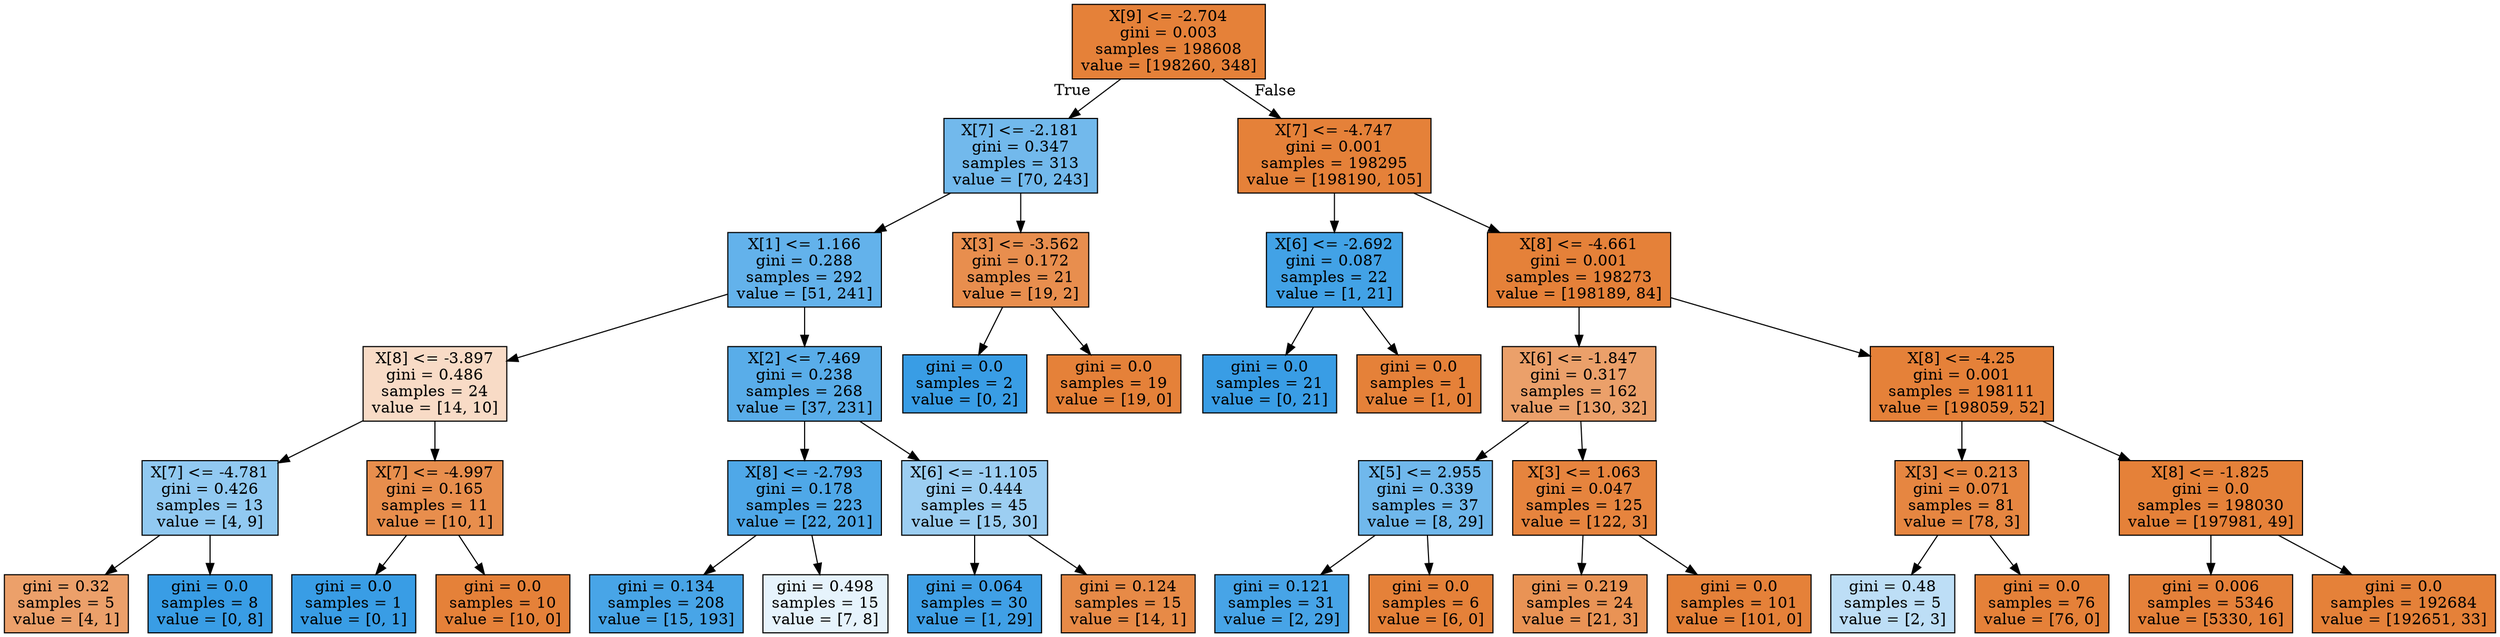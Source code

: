 digraph Tree {
node [shape=box, style="filled", color="black"] ;
0 [label="X[9] <= -2.704\ngini = 0.003\nsamples = 198608\nvalue = [198260, 348]", fillcolor="#e58139"] ;
1 [label="X[7] <= -2.181\ngini = 0.347\nsamples = 313\nvalue = [70, 243]", fillcolor="#72b9ec"] ;
0 -> 1 [labeldistance=2.5, labelangle=45, headlabel="True"] ;
2 [label="X[1] <= 1.166\ngini = 0.288\nsamples = 292\nvalue = [51, 241]", fillcolor="#63b2eb"] ;
1 -> 2 ;
3 [label="X[8] <= -3.897\ngini = 0.486\nsamples = 24\nvalue = [14, 10]", fillcolor="#f8dbc6"] ;
2 -> 3 ;
4 [label="X[7] <= -4.781\ngini = 0.426\nsamples = 13\nvalue = [4, 9]", fillcolor="#91c9f1"] ;
3 -> 4 ;
5 [label="gini = 0.32\nsamples = 5\nvalue = [4, 1]", fillcolor="#eca06a"] ;
4 -> 5 ;
6 [label="gini = 0.0\nsamples = 8\nvalue = [0, 8]", fillcolor="#399de5"] ;
4 -> 6 ;
7 [label="X[7] <= -4.997\ngini = 0.165\nsamples = 11\nvalue = [10, 1]", fillcolor="#e88e4d"] ;
3 -> 7 ;
8 [label="gini = 0.0\nsamples = 1\nvalue = [0, 1]", fillcolor="#399de5"] ;
7 -> 8 ;
9 [label="gini = 0.0\nsamples = 10\nvalue = [10, 0]", fillcolor="#e58139"] ;
7 -> 9 ;
10 [label="X[2] <= 7.469\ngini = 0.238\nsamples = 268\nvalue = [37, 231]", fillcolor="#59ade9"] ;
2 -> 10 ;
11 [label="X[8] <= -2.793\ngini = 0.178\nsamples = 223\nvalue = [22, 201]", fillcolor="#4fa8e8"] ;
10 -> 11 ;
12 [label="gini = 0.134\nsamples = 208\nvalue = [15, 193]", fillcolor="#48a5e7"] ;
11 -> 12 ;
13 [label="gini = 0.498\nsamples = 15\nvalue = [7, 8]", fillcolor="#e6f3fc"] ;
11 -> 13 ;
14 [label="X[6] <= -11.105\ngini = 0.444\nsamples = 45\nvalue = [15, 30]", fillcolor="#9ccef2"] ;
10 -> 14 ;
15 [label="gini = 0.064\nsamples = 30\nvalue = [1, 29]", fillcolor="#40a0e6"] ;
14 -> 15 ;
16 [label="gini = 0.124\nsamples = 15\nvalue = [14, 1]", fillcolor="#e78a47"] ;
14 -> 16 ;
17 [label="X[3] <= -3.562\ngini = 0.172\nsamples = 21\nvalue = [19, 2]", fillcolor="#e88e4e"] ;
1 -> 17 ;
18 [label="gini = 0.0\nsamples = 2\nvalue = [0, 2]", fillcolor="#399de5"] ;
17 -> 18 ;
19 [label="gini = 0.0\nsamples = 19\nvalue = [19, 0]", fillcolor="#e58139"] ;
17 -> 19 ;
20 [label="X[7] <= -4.747\ngini = 0.001\nsamples = 198295\nvalue = [198190, 105]", fillcolor="#e58139"] ;
0 -> 20 [labeldistance=2.5, labelangle=-45, headlabel="False"] ;
21 [label="X[6] <= -2.692\ngini = 0.087\nsamples = 22\nvalue = [1, 21]", fillcolor="#42a2e6"] ;
20 -> 21 ;
22 [label="gini = 0.0\nsamples = 21\nvalue = [0, 21]", fillcolor="#399de5"] ;
21 -> 22 ;
23 [label="gini = 0.0\nsamples = 1\nvalue = [1, 0]", fillcolor="#e58139"] ;
21 -> 23 ;
24 [label="X[8] <= -4.661\ngini = 0.001\nsamples = 198273\nvalue = [198189, 84]", fillcolor="#e58139"] ;
20 -> 24 ;
25 [label="X[6] <= -1.847\ngini = 0.317\nsamples = 162\nvalue = [130, 32]", fillcolor="#eba06a"] ;
24 -> 25 ;
26 [label="X[5] <= 2.955\ngini = 0.339\nsamples = 37\nvalue = [8, 29]", fillcolor="#70b8ec"] ;
25 -> 26 ;
27 [label="gini = 0.121\nsamples = 31\nvalue = [2, 29]", fillcolor="#47a4e7"] ;
26 -> 27 ;
28 [label="gini = 0.0\nsamples = 6\nvalue = [6, 0]", fillcolor="#e58139"] ;
26 -> 28 ;
29 [label="X[3] <= 1.063\ngini = 0.047\nsamples = 125\nvalue = [122, 3]", fillcolor="#e6843e"] ;
25 -> 29 ;
30 [label="gini = 0.219\nsamples = 24\nvalue = [21, 3]", fillcolor="#e99355"] ;
29 -> 30 ;
31 [label="gini = 0.0\nsamples = 101\nvalue = [101, 0]", fillcolor="#e58139"] ;
29 -> 31 ;
32 [label="X[8] <= -4.25\ngini = 0.001\nsamples = 198111\nvalue = [198059, 52]", fillcolor="#e58139"] ;
24 -> 32 ;
33 [label="X[3] <= 0.213\ngini = 0.071\nsamples = 81\nvalue = [78, 3]", fillcolor="#e68641"] ;
32 -> 33 ;
34 [label="gini = 0.48\nsamples = 5\nvalue = [2, 3]", fillcolor="#bddef6"] ;
33 -> 34 ;
35 [label="gini = 0.0\nsamples = 76\nvalue = [76, 0]", fillcolor="#e58139"] ;
33 -> 35 ;
36 [label="X[8] <= -1.825\ngini = 0.0\nsamples = 198030\nvalue = [197981, 49]", fillcolor="#e58139"] ;
32 -> 36 ;
37 [label="gini = 0.006\nsamples = 5346\nvalue = [5330, 16]", fillcolor="#e5813a"] ;
36 -> 37 ;
38 [label="gini = 0.0\nsamples = 192684\nvalue = [192651, 33]", fillcolor="#e58139"] ;
36 -> 38 ;
}